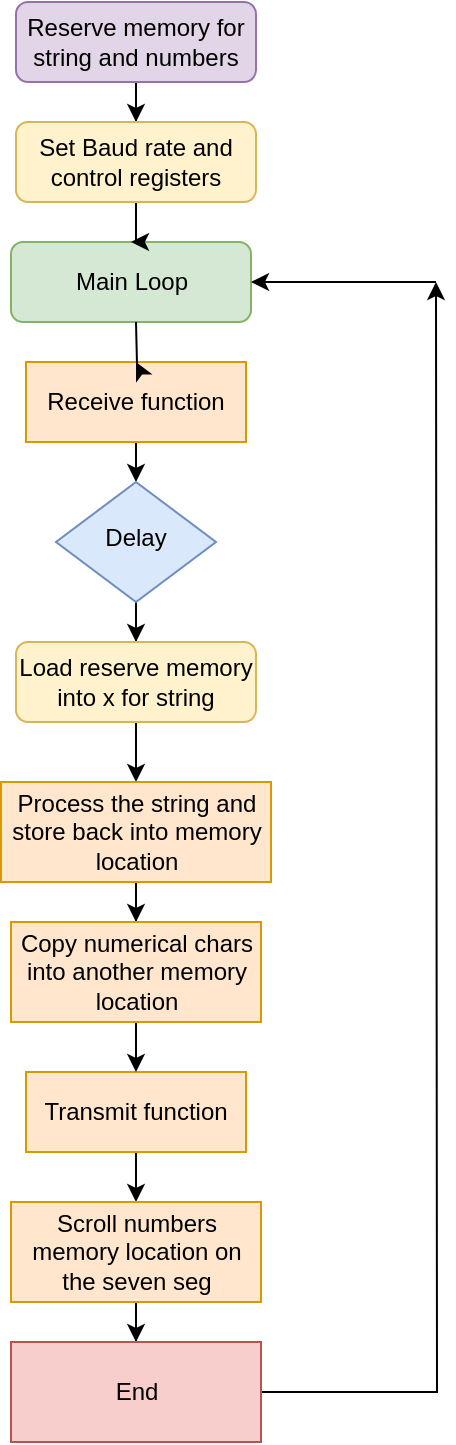 <mxfile version="14.4.9" type="device"><diagram id="C5RBs43oDa-KdzZeNtuy" name="Page-1"><mxGraphModel dx="925" dy="502" grid="1" gridSize="10" guides="1" tooltips="1" connect="1" arrows="1" fold="1" page="1" pageScale="1" pageWidth="827" pageHeight="1169" math="0" shadow="0"><root><mxCell id="WIyWlLk6GJQsqaUBKTNV-0"/><mxCell id="WIyWlLk6GJQsqaUBKTNV-1" parent="WIyWlLk6GJQsqaUBKTNV-0"/><mxCell id="WIyWlLk6GJQsqaUBKTNV-3" value="Main Loop" style="rounded=1;whiteSpace=wrap;html=1;fontSize=12;glass=0;strokeWidth=1;shadow=0;fillColor=#d5e8d4;strokeColor=#82b366;" parent="WIyWlLk6GJQsqaUBKTNV-1" vertex="1"><mxGeometry x="147.5" y="170" width="120" height="40" as="geometry"/></mxCell><mxCell id="7RIMhQaO54ymogOak2LT-18" style="edgeStyle=orthogonalEdgeStyle;rounded=0;orthogonalLoop=1;jettySize=auto;html=1;entryX=0.5;entryY=0;entryDx=0;entryDy=0;" edge="1" parent="WIyWlLk6GJQsqaUBKTNV-1" source="gGqeBQLZFkYpvSAn6-NA-0" target="7RIMhQaO54ymogOak2LT-15"><mxGeometry relative="1" as="geometry"/></mxCell><mxCell id="gGqeBQLZFkYpvSAn6-NA-0" value="Reserve memory for string and numbers" style="rounded=1;whiteSpace=wrap;html=1;fontSize=12;glass=0;strokeWidth=1;shadow=0;fillColor=#e1d5e7;strokeColor=#9673a6;" parent="WIyWlLk6GJQsqaUBKTNV-1" vertex="1"><mxGeometry x="150" y="50" width="120" height="40" as="geometry"/></mxCell><mxCell id="gGqeBQLZFkYpvSAn6-NA-11" style="edgeStyle=orthogonalEdgeStyle;rounded=0;orthogonalLoop=1;jettySize=auto;html=1;" parent="WIyWlLk6GJQsqaUBKTNV-1" source="gGqeBQLZFkYpvSAn6-NA-1" edge="1"><mxGeometry relative="1" as="geometry"><mxPoint x="210" y="290" as="targetPoint"/></mxGeometry></mxCell><mxCell id="gGqeBQLZFkYpvSAn6-NA-1" value="Receive function" style="rounded=0;whiteSpace=wrap;html=1;fillColor=#ffe6cc;strokeColor=#d79b00;" parent="WIyWlLk6GJQsqaUBKTNV-1" vertex="1"><mxGeometry x="155" y="230" width="110" height="40" as="geometry"/></mxCell><mxCell id="gGqeBQLZFkYpvSAn6-NA-10" style="edgeStyle=orthogonalEdgeStyle;rounded=0;orthogonalLoop=1;jettySize=auto;html=1;" parent="WIyWlLk6GJQsqaUBKTNV-1" target="gGqeBQLZFkYpvSAn6-NA-1" edge="1"><mxGeometry relative="1" as="geometry"><mxPoint x="210" y="210" as="sourcePoint"/></mxGeometry></mxCell><mxCell id="7RIMhQaO54ymogOak2LT-9" style="edgeStyle=orthogonalEdgeStyle;rounded=0;orthogonalLoop=1;jettySize=auto;html=1;" edge="1" parent="WIyWlLk6GJQsqaUBKTNV-1" source="gGqeBQLZFkYpvSAn6-NA-15" target="7RIMhQaO54ymogOak2LT-0"><mxGeometry relative="1" as="geometry"/></mxCell><mxCell id="gGqeBQLZFkYpvSAn6-NA-15" value="Delay" style="rhombus;whiteSpace=wrap;html=1;shadow=0;fontFamily=Helvetica;fontSize=12;align=center;strokeWidth=1;spacing=6;spacingTop=-4;fillColor=#dae8fc;strokeColor=#6c8ebf;" parent="WIyWlLk6GJQsqaUBKTNV-1" vertex="1"><mxGeometry x="170" y="290" width="80" height="60" as="geometry"/></mxCell><mxCell id="7RIMhQaO54ymogOak2LT-13" style="edgeStyle=orthogonalEdgeStyle;rounded=0;orthogonalLoop=1;jettySize=auto;html=1;" edge="1" parent="WIyWlLk6GJQsqaUBKTNV-1" source="gGqeBQLZFkYpvSAn6-NA-18" target="7RIMhQaO54ymogOak2LT-4"><mxGeometry relative="1" as="geometry"/></mxCell><mxCell id="gGqeBQLZFkYpvSAn6-NA-18" value="Transmit function" style="rounded=0;whiteSpace=wrap;html=1;fillColor=#ffe6cc;strokeColor=#d79b00;" parent="WIyWlLk6GJQsqaUBKTNV-1" vertex="1"><mxGeometry x="155" y="585" width="110" height="40" as="geometry"/></mxCell><mxCell id="gGqeBQLZFkYpvSAn6-NA-38" value="" style="endArrow=classic;html=1;entryX=1;entryY=0.5;entryDx=0;entryDy=0;" parent="WIyWlLk6GJQsqaUBKTNV-1" target="WIyWlLk6GJQsqaUBKTNV-3" edge="1"><mxGeometry width="50" height="50" relative="1" as="geometry"><mxPoint x="360" y="190" as="sourcePoint"/><mxPoint x="160" y="270" as="targetPoint"/></mxGeometry></mxCell><mxCell id="7RIMhQaO54ymogOak2LT-10" style="edgeStyle=orthogonalEdgeStyle;rounded=0;orthogonalLoop=1;jettySize=auto;html=1;" edge="1" parent="WIyWlLk6GJQsqaUBKTNV-1" source="7RIMhQaO54ymogOak2LT-0" target="7RIMhQaO54ymogOak2LT-1"><mxGeometry relative="1" as="geometry"/></mxCell><mxCell id="7RIMhQaO54ymogOak2LT-0" value="Load reserve memory into x for string" style="rounded=1;whiteSpace=wrap;html=1;fontSize=12;glass=0;strokeWidth=1;shadow=0;fillColor=#fff2cc;strokeColor=#d6b656;" vertex="1" parent="WIyWlLk6GJQsqaUBKTNV-1"><mxGeometry x="150" y="370" width="120" height="40" as="geometry"/></mxCell><mxCell id="7RIMhQaO54ymogOak2LT-11" style="edgeStyle=orthogonalEdgeStyle;rounded=0;orthogonalLoop=1;jettySize=auto;html=1;" edge="1" parent="WIyWlLk6GJQsqaUBKTNV-1" source="7RIMhQaO54ymogOak2LT-1" target="7RIMhQaO54ymogOak2LT-2"><mxGeometry relative="1" as="geometry"/></mxCell><mxCell id="7RIMhQaO54ymogOak2LT-1" value="Process the string and store back into memory location" style="rounded=0;whiteSpace=wrap;html=1;fillColor=#ffe6cc;strokeColor=#d79b00;" vertex="1" parent="WIyWlLk6GJQsqaUBKTNV-1"><mxGeometry x="142.5" y="440" width="135" height="50" as="geometry"/></mxCell><mxCell id="7RIMhQaO54ymogOak2LT-12" style="edgeStyle=orthogonalEdgeStyle;rounded=0;orthogonalLoop=1;jettySize=auto;html=1;" edge="1" parent="WIyWlLk6GJQsqaUBKTNV-1" source="7RIMhQaO54ymogOak2LT-2" target="gGqeBQLZFkYpvSAn6-NA-18"><mxGeometry relative="1" as="geometry"/></mxCell><mxCell id="7RIMhQaO54ymogOak2LT-2" value="Copy numerical chars into another memory location" style="rounded=0;whiteSpace=wrap;html=1;fillColor=#ffe6cc;strokeColor=#d79b00;" vertex="1" parent="WIyWlLk6GJQsqaUBKTNV-1"><mxGeometry x="147.5" y="510" width="125" height="50" as="geometry"/></mxCell><mxCell id="7RIMhQaO54ymogOak2LT-14" style="edgeStyle=orthogonalEdgeStyle;rounded=0;orthogonalLoop=1;jettySize=auto;html=1;" edge="1" parent="WIyWlLk6GJQsqaUBKTNV-1" source="7RIMhQaO54ymogOak2LT-4" target="7RIMhQaO54ymogOak2LT-6"><mxGeometry relative="1" as="geometry"/></mxCell><mxCell id="7RIMhQaO54ymogOak2LT-4" value="Scroll numbers memory location on the seven seg" style="rounded=0;whiteSpace=wrap;html=1;fillColor=#ffe6cc;strokeColor=#d79b00;" vertex="1" parent="WIyWlLk6GJQsqaUBKTNV-1"><mxGeometry x="147.5" y="650" width="125" height="50" as="geometry"/></mxCell><mxCell id="7RIMhQaO54ymogOak2LT-7" style="edgeStyle=orthogonalEdgeStyle;rounded=0;orthogonalLoop=1;jettySize=auto;html=1;" edge="1" parent="WIyWlLk6GJQsqaUBKTNV-1" source="7RIMhQaO54ymogOak2LT-6"><mxGeometry relative="1" as="geometry"><mxPoint x="360" y="190" as="targetPoint"/></mxGeometry></mxCell><mxCell id="7RIMhQaO54ymogOak2LT-6" value="End" style="rounded=0;whiteSpace=wrap;html=1;fillColor=#f8cecc;strokeColor=#b85450;" vertex="1" parent="WIyWlLk6GJQsqaUBKTNV-1"><mxGeometry x="147.5" y="720" width="125" height="50" as="geometry"/></mxCell><mxCell id="7RIMhQaO54ymogOak2LT-17" style="edgeStyle=orthogonalEdgeStyle;rounded=0;orthogonalLoop=1;jettySize=auto;html=1;entryX=0.5;entryY=0;entryDx=0;entryDy=0;" edge="1" parent="WIyWlLk6GJQsqaUBKTNV-1" source="7RIMhQaO54ymogOak2LT-15" target="WIyWlLk6GJQsqaUBKTNV-3"><mxGeometry relative="1" as="geometry"/></mxCell><mxCell id="7RIMhQaO54ymogOak2LT-15" value="Set Baud rate and control registers" style="rounded=1;whiteSpace=wrap;html=1;fontSize=12;glass=0;strokeWidth=1;shadow=0;fillColor=#fff2cc;strokeColor=#d6b656;" vertex="1" parent="WIyWlLk6GJQsqaUBKTNV-1"><mxGeometry x="150" y="110" width="120" height="40" as="geometry"/></mxCell></root></mxGraphModel></diagram></mxfile>